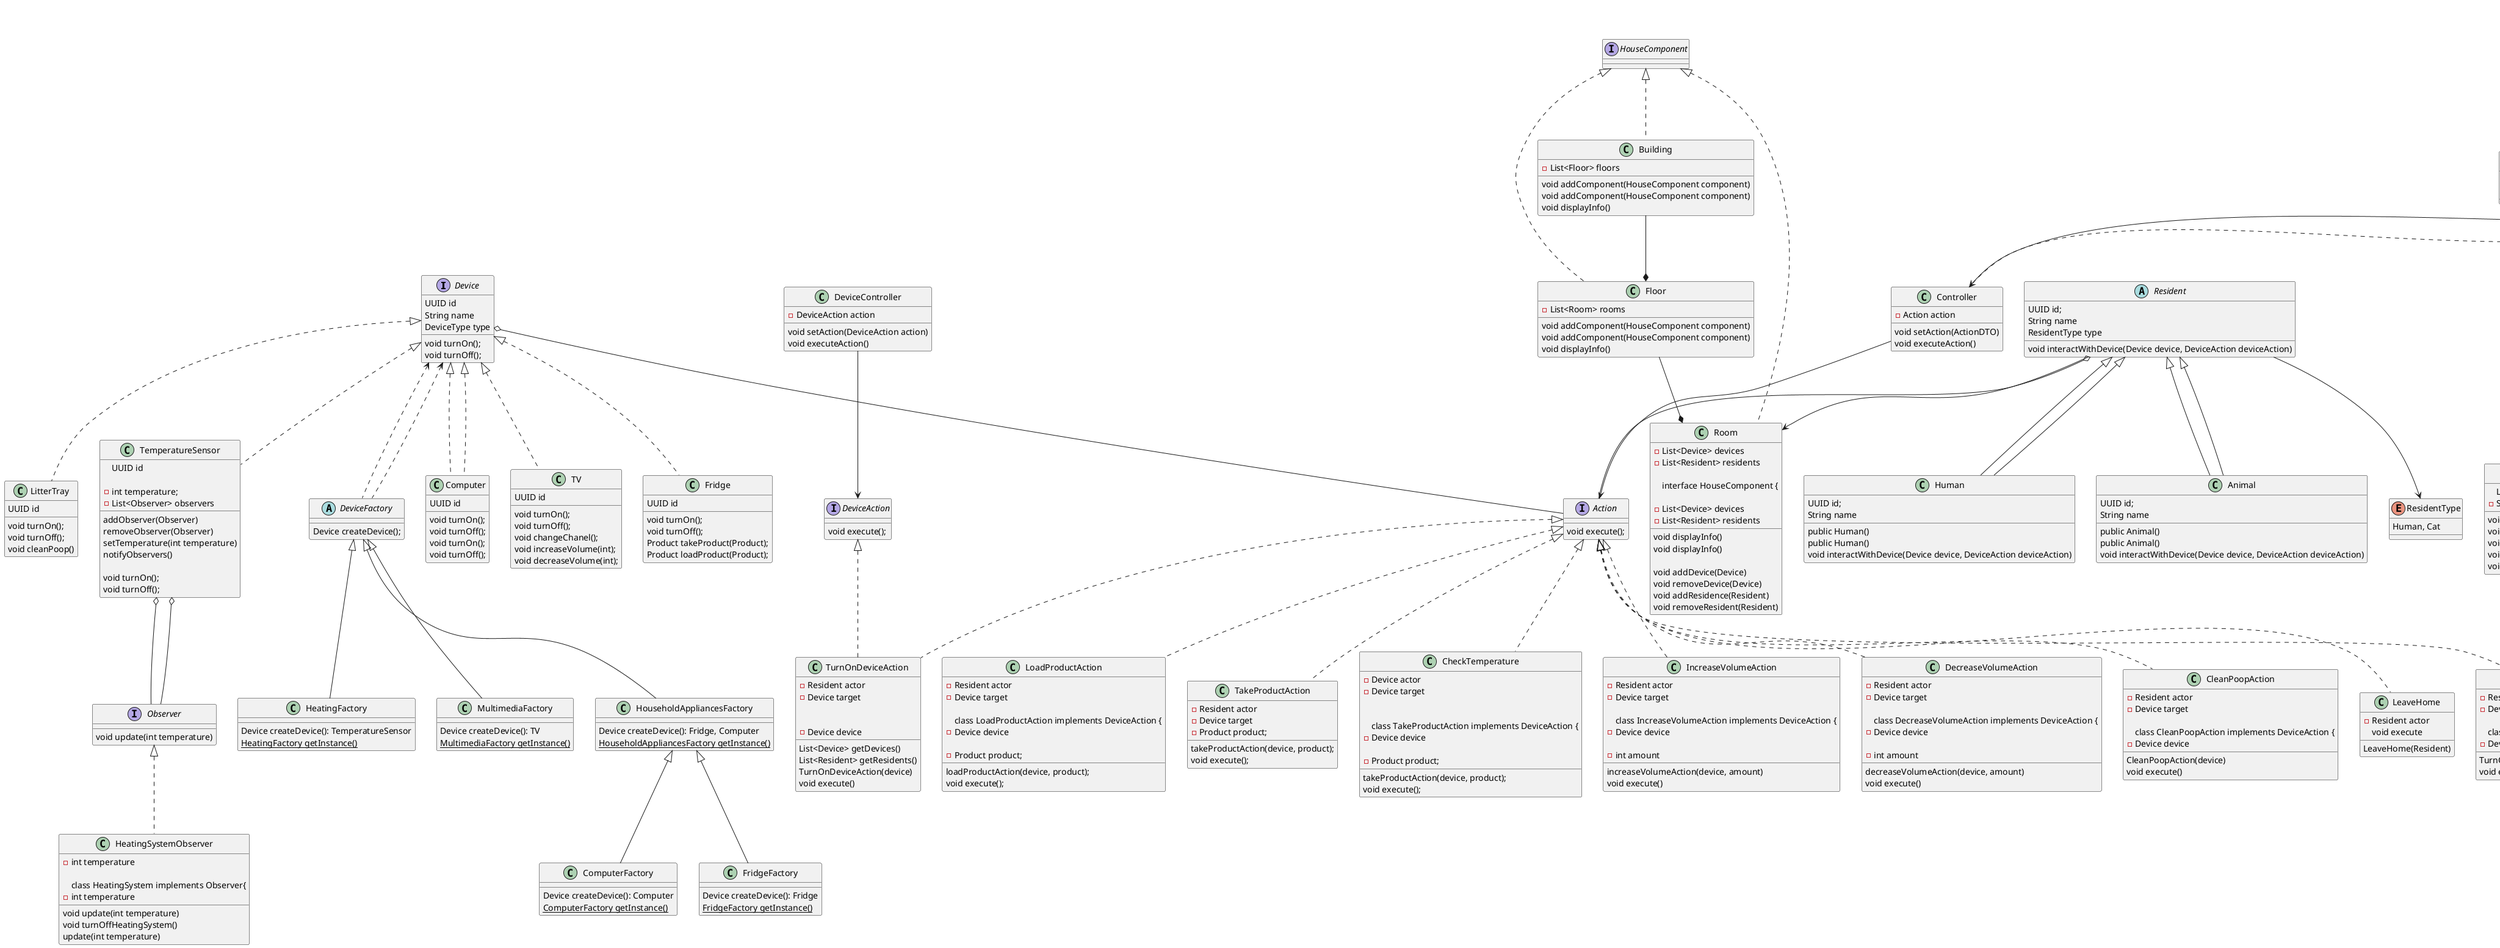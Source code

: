 @startuml

interface Device {
    UUID id
    String name
    DeviceType type

    void turnOn();
    void turnOff();
}

enum DeviceType{
    TV, Computer, Fridge, LitterTray, TemperatureSensor
}

class Computer implements Device {
    UUID id

    void turnOn();
    void turnOff();

}

class Computer implements Device {

    void turnOn();
    void turnOff();

}

class TV implements Device {

    UUID id



    void turnOn();
    void turnOff();
    void changeChanel();
    void increaseVolume(int);
    void decreaseVolume(int);

}

class Fridge implements Device {

    UUID id


    void turnOn();
    void turnOff();
    Product takeProduct(Product);
    Product loadProduct(Product);

}

class LitterTray implements Device {

    UUID id

    void turnOn();
    void turnOff();
    void cleanPoop()

}

class TemperatureSensor implements Device {

    UUID id

    - int temperature;
    - List<Observer> observers
    addObserver(Observer)
    removeObserver(Observer)
    setTemperature(int temperature)
    notifyObservers()

    void turnOn();
    void turnOff();

}

abstract class DeviceFactory {
    Device createDevice();
}

class MultimediaFactory extends DeviceFactory {
    Device createDevice(): TV
    {static} MultimediaFactory getInstance()
}

class HouseholdAppliancesFactory extends DeviceFactory {
    Device createDevice(): Fridge, Computer
    {static} HouseholdAppliancesFactory getInstance()
}

class ComputerFactory extends HouseholdAppliancesFactory{
    Device createDevice(): Computer
    {static} ComputerFactory getInstance()
}

class FridgeFactory extends HouseholdAppliancesFactory{
    Device createDevice(): Fridge
    {static} FridgeFactory getInstance()
}

class HeatingFactory extends DeviceFactory {
    Device createDevice(): TemperatureSensor
    {static} HeatingFactory getInstance()
}


class HeatingSystemObserver implements Observer{
   -int temperature
    void update(int temperature)
    void turnOffHeatingSystem()

class HeatingSystem implements Observer{
   -int temperature
    update(int temperature)
'    if temperature is over 20 turn off heating else turn on
}

interface Observer {
    void update(int temperature)
}

class Room {
    -List<Device> devices
    -List<Resident> residents

interface HouseComponent {
    void displayInfo()

}

class Room implements HouseComponent {
    -List<Device> devices
    -List<Resident> residents

    void displayInfo()

    void addDevice(Device)
    void removeDevice(Device)
    void addResidence(Resident)
    void removeResident(Resident)

}

class Floor {
    void addComponent(HouseComponent component)
}

class Building {
    void addComponent(HouseComponent component)
}

Building --* Floor
Floor --* Room
'Device --> Room
Resident --> Room

interface Action {
    void execute();
}

class LeaveHome implements Action{
    -Resident actor
    LeaveHome(Resident)
    void execute
}

class TurnOnDeviceAction implements Action {
    -Resident actor
    -Device target

    List<Device> getDevices()
    List<Resident> getResidents()

}

class Floor implements HouseComponent {
    -List<Room> rooms
    void addComponent(HouseComponent component)
    void displayInfo()

}

class Building implements HouseComponent {
    -List<Floor> floors
    void addComponent(HouseComponent component)
    void displayInfo()

}

interface DeviceAction {
    void execute();
}

class TurnOnDeviceAction implements DeviceAction {
    -Device device

    TurnOnDeviceAction(device)
    void execute()
}



class TurnOffDeviceAction implements Action {
    -Resident actor
    -Device target

class TurnOffDeviceAction implements DeviceAction {
    -Device device

    TurnOffDeviceAction(device)
    void execute()
}


class LoadProductAction implements Action {
    -Resident actor
    -Device target

class LoadProductAction implements DeviceAction {
    -Device device

    -Product product;
    loadProductAction(device, product);
    void execute();
}


class TakeProductAction implements Action {
    -Resident actor
    -Device target
    -Product product;
    takeProductAction(device, product);
    void execute();
}

class CheckTemperature implements Action {
    -Device actor
    -Device target


class TakeProductAction implements DeviceAction {
    -Device device

    -Product product;
    takeProductAction(device, product);
    void execute();
}


class IncreaseVolumeAction implements Action {
    -Resident actor
    -Device target

class IncreaseVolumeAction implements DeviceAction {
    -Device device

    -int amount
    increaseVolumeAction(device, amount)
    void execute()
}


class DecreaseVolumeAction implements Action {
    -Resident actor
    -Device target

class DecreaseVolumeAction implements DeviceAction {
    -Device device

    -int amount
    decreaseVolumeAction(device, amount)
    void execute()
}


class CleanPoopAction implements Action {
    -Resident actor
    -Device target

class CleanPoopAction implements DeviceAction {
    -Device device

    CleanPoopAction(device)
    void execute()
}


class Controller implements IController{
    -Action action
    void setAction(ActionDTO)
    void executeAction()
}

abstract class Resident {
    UUID id;
    String name
    ResidentType type
}

enum ResidentType {
    Human, Cat
}

Resident --> ResidentType

class Human extends Resident{
    UUID id;
    String name
    public Human()
}

class Animal extends Resident {
    UUID id;
    String name
    public Animal()
}

class SmartHome{
    -ReportBuilder builder
    SmartHome()
    -void start(List<ActionDTO>)
    -List<ActionDTO> parseActionFile()
    void startSimulation()
    void initialize(InitializationDTO initDTO)
}

SmartHome --o ReportBuilder

class ActionDTO {
    List<ActionDTORecord> records
}

class ActionDTORecord {
    UUID actionId
    UUID targetId
    UUID actorId
    String payload
}

ActionDTO --* ActionDTORecord

class ReportBuilder {
    EventReport eventReport
    ActivityAndUsageReport activityAndUsageReport
    ConsumptionReport consumptionReport

    'generates classes inside yourself
    ReportBuilder()

    EventReport generateEventReport(Action action)
    ActivityAndUsageReport generateActivityAndUsageReport()
    HouseConfigurationReport generateHouseConfigurationReport(InitializationDTOBuilding)
    ConsumptionReport generateConsumptionReport()
}

ReportBuilder --o EventReport
ReportBuilder --o ActivityAndUsageReport
ReportBuilder --o HouseConfigurationReport
ReportBuilder --o ConsumptionReport

class InitializationDTO {
    List<InitializationDTOBuilding> buildings
}

class InitializationDTOBuilding {
    UUID id
    List<InitializationDTOFloor> floors
}

class InitializationDTOFloor {
    UUID id
    List<InitializationDTORoom> rooms
}

class InitializationDTORoom {
    UUID id
    List<Resident> residents
    List<Device> devices
}

SmartHome --> InitializationDTO
InitializationDTO --* InitializationDTOBuilding
InitializationDTOBuilding --* InitializationDTOFloor
InitializationDTOFloor --* InitializationDTORoom

class HouseConfigurationReport {
    List<HouseConfigurationReportBuilding> buildings
}

class HouseConfigurationReportBuilding {
    UUID id
    List<HouseConfigurationReportFloor> floors
    List<Resident> residents
}

class HouseConfigurationReportFloor {
    UUID id
    List<HouseConfigurationReportRoom> rooms
}

class HouseConfigurationReportRoom {
    UUID id
    List<Device> devices
    List<Resident> residents
}



class EventReport {
    HashMap<int actionId, int amount> actionTypeGroup
    HashMap<int deviceId, int amount> DeviceIdGroup
}

class ActivityAndUsageReport {
    HashMap<int personId, int amount> PersonIdGroup
}

class ConsumptionReport {
    HashMap<int deviceId, DeviceConsumption consumption> PersonIdGroup
}

class DeviceConsumption {
    int electricConsumption
}

interface IController {
    void setAction(ActionDTO)
}

SmartHome --> ReportActionProxy
ReportActionProxy --> Controller


class ReportActionProxy implements IController {
    void setAction(ActionDTO)
    -void send()
}



DeviceConsumption *-- ConsumptionReport

HouseConfigurationReportBuilding *-- HouseConfigurationReport
HouseConfigurationReportFloor *-- HouseConfigurationReportBuilding
HouseConfigurationReportRoom *-- HouseConfigurationReportFloor
'HouseConfigurationReportBuilding --o Resident
'HouseConfigurationReportRoom --o Device

Device <.. DeviceFactory
'Device --> Action
TemperatureSensor o-- Observer
Controller --> Action


'HouseComponent --o SmartHomeMediator
'Controller --o SmartHomeMediator
'Resident --o SmartHomeMediator

ReportActionProxy --> ReportBuilder

SmartHome --> ActionDTO
'SmartHome --> BuildingDTO

Resident o-- Action
Device o-- Action


class DeviceController {
    -DeviceAction action
    void setAction(DeviceAction action)
    void executeAction()
}
'
'interface Mediator {
'    void interactWithDevice(Resident resident, Device device, DeviceAction action)
'}
'
'class SmartHomeMediator implements Mediator{
'    void interactWithDevice(Resident resident, Device device, DeviceAction action)
'}


abstract class Resident {
    void interactWithDevice(Device device, DeviceAction deviceAction)
}

class Human extends Resident{
    public Human()
    void interactWithDevice(Device device, DeviceAction deviceAction)
}

class Animal extends Resident {
    public Animal()
    void interactWithDevice(Device device, DeviceAction deviceAction)

}


interface ReportVisitor {
    void visit(Building)
    void visit(Floor)
    void visit(Room)
    void visit(Device)
    void visit(Resident)
}

class HouseConfigurationReport implements ReportVisitor {
    -StringBuilder reportStringBuilder report

    void visit(Building)
    void visit(Floor)
    void visit(Room)
    void visit(Device)
    void visit(Resident)
}

class EventReport implements ReportVisitor {
    void visit(Device)
    visit(Resident)
}

class ActivityAndUsageReport implements ReportVisitor {
    void visit(Device)
    void visit(Resident)
}

class ConsumptionReport implements ReportVisitor {
    void visit(Device)
}

interface Event {
    String getType();
    String getSource();
    String getTarget();
}



Device <.. DeviceFactory
TemperatureSensor o-- Observer
DeviceController --> DeviceAction

'HouseComponent --o SmartHomeMediator
'DeviceController --o SmartHomeMediator
'Resident --o SmartHomeMediator



@enduml